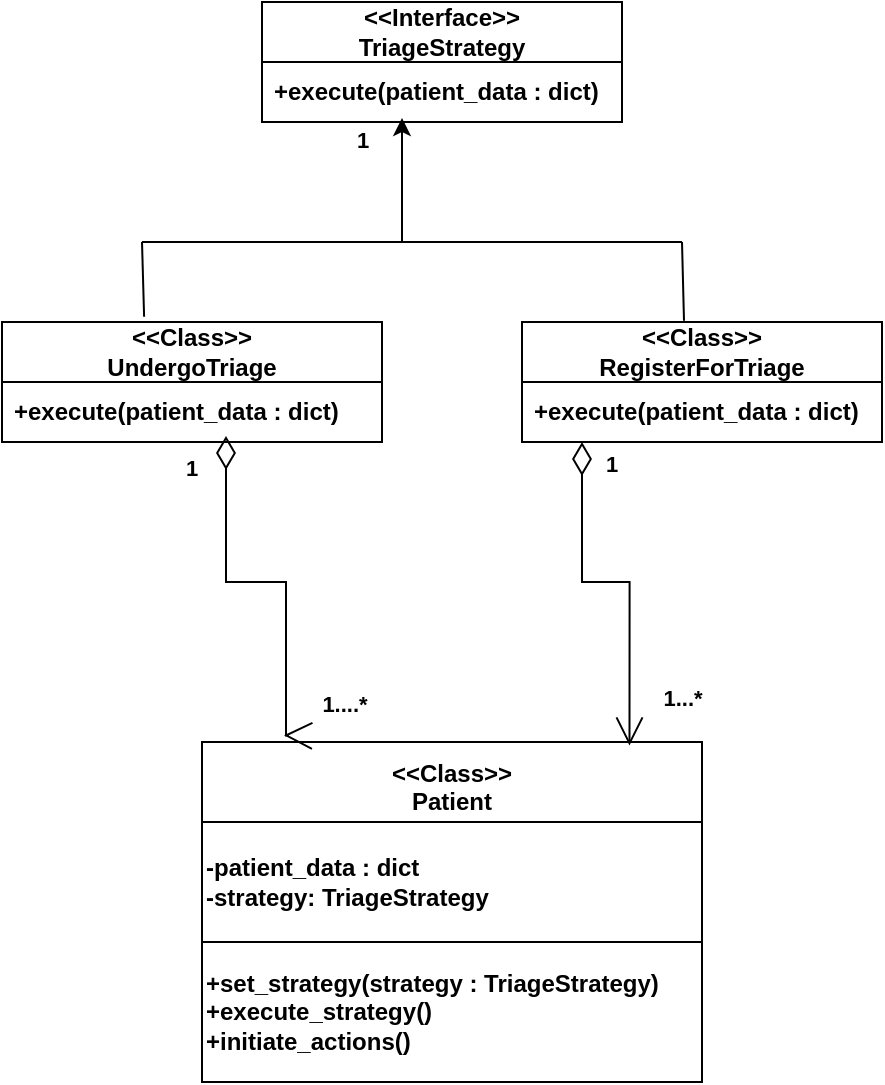 <mxfile version="24.8.3">
  <diagram name="Page-1" id="Czwy5R9cp6WNo2frU7xA">
    <mxGraphModel dx="1213" dy="663" grid="1" gridSize="10" guides="1" tooltips="1" connect="1" arrows="1" fold="1" page="1" pageScale="1" pageWidth="850" pageHeight="1100" math="0" shadow="0">
      <root>
        <mxCell id="0" />
        <mxCell id="1" parent="0" />
        <mxCell id="vd-E9_taxdwKmEMfAn4B-2" value="&amp;lt;&amp;lt;Interface&amp;gt;&amp;gt;&lt;div&gt;TriageStrategy&lt;/div&gt;" style="swimlane;fontStyle=1;childLayout=stackLayout;horizontal=1;startSize=30;horizontalStack=0;resizeParent=1;resizeParentMax=0;resizeLast=0;collapsible=1;marginBottom=0;whiteSpace=wrap;html=1;" parent="1" vertex="1">
          <mxGeometry x="350" y="70" width="180" height="60" as="geometry">
            <mxRectangle x="350" y="70" width="120" height="40" as="alternateBounds" />
          </mxGeometry>
        </mxCell>
        <mxCell id="vd-E9_taxdwKmEMfAn4B-3" value="+execute(patient_data : dict)" style="text;strokeColor=none;fillColor=none;align=left;verticalAlign=middle;spacingLeft=4;spacingRight=4;overflow=hidden;points=[[0,0.5],[1,0.5]];portConstraint=eastwest;rotatable=0;whiteSpace=wrap;html=1;fontStyle=1" parent="vd-E9_taxdwKmEMfAn4B-2" vertex="1">
          <mxGeometry y="30" width="180" height="30" as="geometry" />
        </mxCell>
        <mxCell id="vd-E9_taxdwKmEMfAn4B-6" value="&amp;lt;&amp;lt;Class&amp;gt;&amp;gt;&lt;div&gt;UndergoTriage&lt;/div&gt;" style="swimlane;fontStyle=1;childLayout=stackLayout;horizontal=1;startSize=30;horizontalStack=0;resizeParent=1;resizeParentMax=0;resizeLast=0;collapsible=1;marginBottom=0;whiteSpace=wrap;html=1;" parent="1" vertex="1">
          <mxGeometry x="220" y="230" width="190" height="60" as="geometry">
            <mxRectangle x="350" y="70" width="120" height="40" as="alternateBounds" />
          </mxGeometry>
        </mxCell>
        <mxCell id="vd-E9_taxdwKmEMfAn4B-7" value="+execute(patient_data : dict)" style="text;strokeColor=none;fillColor=none;align=left;verticalAlign=middle;spacingLeft=4;spacingRight=4;overflow=hidden;points=[[0,0.5],[1,0.5]];portConstraint=eastwest;rotatable=0;whiteSpace=wrap;html=1;fontStyle=1" parent="vd-E9_taxdwKmEMfAn4B-6" vertex="1">
          <mxGeometry y="30" width="190" height="30" as="geometry" />
        </mxCell>
        <mxCell id="vd-E9_taxdwKmEMfAn4B-8" value="&amp;lt;&amp;lt;Class&amp;gt;&amp;gt;&lt;div&gt;RegisterForTriage&lt;/div&gt;" style="swimlane;fontStyle=1;childLayout=stackLayout;horizontal=1;startSize=30;horizontalStack=0;resizeParent=1;resizeParentMax=0;resizeLast=0;collapsible=1;marginBottom=0;whiteSpace=wrap;html=1;" parent="1" vertex="1">
          <mxGeometry x="480" y="230" width="180" height="60" as="geometry">
            <mxRectangle x="350" y="70" width="120" height="40" as="alternateBounds" />
          </mxGeometry>
        </mxCell>
        <mxCell id="vd-E9_taxdwKmEMfAn4B-9" value="+execute(patient_data : dict)" style="text;strokeColor=none;fillColor=none;align=left;verticalAlign=middle;spacingLeft=4;spacingRight=4;overflow=hidden;points=[[0,0.5],[1,0.5]];portConstraint=eastwest;rotatable=0;whiteSpace=wrap;html=1;fontStyle=1" parent="vd-E9_taxdwKmEMfAn4B-8" vertex="1">
          <mxGeometry y="30" width="180" height="30" as="geometry" />
        </mxCell>
        <mxCell id="vd-E9_taxdwKmEMfAn4B-10" value="" style="endArrow=classic;html=1;rounded=0;" parent="1" edge="1">
          <mxGeometry width="50" height="50" relative="1" as="geometry">
            <mxPoint x="420" y="190" as="sourcePoint" />
            <mxPoint x="420" y="128" as="targetPoint" />
          </mxGeometry>
        </mxCell>
        <mxCell id="me8746UmVBIyesQKjQAT-4" value="&lt;b&gt;1&lt;/b&gt;" style="edgeLabel;html=1;align=center;verticalAlign=middle;resizable=0;points=[];" vertex="1" connectable="0" parent="vd-E9_taxdwKmEMfAn4B-10">
          <mxGeometry x="0.533" y="-1" relative="1" as="geometry">
            <mxPoint x="-21" y="-4" as="offset" />
          </mxGeometry>
        </mxCell>
        <mxCell id="vd-E9_taxdwKmEMfAn4B-11" value="" style="endArrow=none;html=1;rounded=0;fontStyle=1" parent="1" edge="1">
          <mxGeometry width="50" height="50" relative="1" as="geometry">
            <mxPoint x="290" y="190" as="sourcePoint" />
            <mxPoint x="560" y="190" as="targetPoint" />
          </mxGeometry>
        </mxCell>
        <mxCell id="vd-E9_taxdwKmEMfAn4B-12" value="" style="endArrow=none;html=1;rounded=0;fontStyle=1;exitX=0.374;exitY=-0.044;exitDx=0;exitDy=0;exitPerimeter=0;" parent="1" source="vd-E9_taxdwKmEMfAn4B-6" edge="1">
          <mxGeometry width="50" height="50" relative="1" as="geometry">
            <mxPoint x="430" y="350" as="sourcePoint" />
            <mxPoint x="290" y="190" as="targetPoint" />
          </mxGeometry>
        </mxCell>
        <mxCell id="vd-E9_taxdwKmEMfAn4B-13" value="" style="endArrow=none;html=1;rounded=0;exitX=0.45;exitY=-0.011;exitDx=0;exitDy=0;exitPerimeter=0;fontStyle=1" parent="1" source="vd-E9_taxdwKmEMfAn4B-8" edge="1">
          <mxGeometry width="50" height="50" relative="1" as="geometry">
            <mxPoint x="300" y="240" as="sourcePoint" />
            <mxPoint x="560" y="190" as="targetPoint" />
          </mxGeometry>
        </mxCell>
        <mxCell id="vd-E9_taxdwKmEMfAn4B-27" value="" style="group;fontStyle=1" parent="1" vertex="1" connectable="0">
          <mxGeometry x="320" y="440" width="250" height="170" as="geometry" />
        </mxCell>
        <mxCell id="vd-E9_taxdwKmEMfAn4B-21" value="" style="rounded=0;whiteSpace=wrap;html=1;fontStyle=1" parent="vd-E9_taxdwKmEMfAn4B-27" vertex="1">
          <mxGeometry y="10" width="250.0" height="160" as="geometry" />
        </mxCell>
        <mxCell id="vd-E9_taxdwKmEMfAn4B-22" value="" style="rounded=0;whiteSpace=wrap;html=1;fontStyle=1" parent="vd-E9_taxdwKmEMfAn4B-27" vertex="1">
          <mxGeometry width="250.0" height="40" as="geometry" />
        </mxCell>
        <mxCell id="vd-E9_taxdwKmEMfAn4B-23" value="&amp;lt;&amp;lt;Class&amp;gt;&amp;gt;&lt;br&gt;&lt;span style=&quot;background-color: initial;&quot;&gt;Patient&lt;/span&gt;&lt;div&gt;&lt;span style=&quot;background-color: initial;&quot;&gt;&lt;br&gt;&lt;/span&gt;&lt;/div&gt;" style="text;html=1;align=center;verticalAlign=middle;whiteSpace=wrap;rounded=0;fontStyle=1" parent="vd-E9_taxdwKmEMfAn4B-27" vertex="1">
          <mxGeometry y="20" width="250.0" height="20" as="geometry" />
        </mxCell>
        <mxCell id="vd-E9_taxdwKmEMfAn4B-25" value="&lt;span style=&quot;&quot;&gt;-patient_data : dict&lt;/span&gt;&lt;div style=&quot;&quot;&gt;-strategy: TriageStrategy&lt;/div&gt;" style="rounded=0;whiteSpace=wrap;html=1;align=left;fontStyle=1" parent="vd-E9_taxdwKmEMfAn4B-27" vertex="1">
          <mxGeometry y="40" width="250.0" height="60" as="geometry" />
        </mxCell>
        <mxCell id="vd-E9_taxdwKmEMfAn4B-26" value="&lt;div style=&quot;&quot;&gt;+set_strategy(strategy : TriageStrategy)&lt;div&gt;+execute_strategy()&lt;/div&gt;&lt;div&gt;+initiate_actions()&lt;/div&gt;&lt;/div&gt;" style="rounded=0;whiteSpace=wrap;html=1;align=left;fontStyle=1" parent="vd-E9_taxdwKmEMfAn4B-27" vertex="1">
          <mxGeometry y="100.0" width="250.0" height="70.0" as="geometry" />
        </mxCell>
        <mxCell id="vd-E9_taxdwKmEMfAn4B-29" value="1" style="endArrow=open;html=1;endSize=12;startArrow=diamondThin;startSize=14;startFill=0;edgeStyle=orthogonalEdgeStyle;align=left;verticalAlign=bottom;rounded=0;entryX=0.164;entryY=-0.083;entryDx=0;entryDy=0;entryPerimeter=0;fontStyle=1" parent="1" target="vd-E9_taxdwKmEMfAn4B-22" edge="1">
          <mxGeometry x="-0.73" y="-22" relative="1" as="geometry">
            <mxPoint x="332" y="287" as="sourcePoint" />
            <mxPoint x="362" y="417.988" as="targetPoint" />
            <Array as="points">
              <mxPoint x="332" y="360" />
              <mxPoint x="362" y="360" />
            </Array>
            <mxPoint as="offset" />
          </mxGeometry>
        </mxCell>
        <mxCell id="me8746UmVBIyesQKjQAT-1" value="&lt;b&gt;1....*&lt;/b&gt;" style="edgeLabel;html=1;align=center;verticalAlign=middle;resizable=0;points=[];" vertex="1" connectable="0" parent="vd-E9_taxdwKmEMfAn4B-29">
          <mxGeometry x="0.614" y="2" relative="1" as="geometry">
            <mxPoint x="27" y="18" as="offset" />
          </mxGeometry>
        </mxCell>
        <mxCell id="vd-E9_taxdwKmEMfAn4B-30" value="1" style="endArrow=open;html=1;endSize=12;startArrow=diamondThin;startSize=14;startFill=0;edgeStyle=orthogonalEdgeStyle;align=left;verticalAlign=bottom;rounded=0;fontStyle=1;entryX=0.855;entryY=0.045;entryDx=0;entryDy=0;entryPerimeter=0;" parent="1" target="vd-E9_taxdwKmEMfAn4B-22" edge="1">
          <mxGeometry x="-0.772" y="10" relative="1" as="geometry">
            <mxPoint x="510" y="290" as="sourcePoint" />
            <mxPoint x="534" y="390" as="targetPoint" />
            <Array as="points">
              <mxPoint x="510" y="360" />
              <mxPoint x="534" y="360" />
            </Array>
            <mxPoint as="offset" />
          </mxGeometry>
        </mxCell>
        <mxCell id="me8746UmVBIyesQKjQAT-2" value="&lt;b&gt;1...*&lt;/b&gt;" style="edgeLabel;html=1;align=center;verticalAlign=middle;resizable=0;points=[];" vertex="1" connectable="0" parent="vd-E9_taxdwKmEMfAn4B-30">
          <mxGeometry x="0.683" y="-1" relative="1" as="geometry">
            <mxPoint x="27" y="4" as="offset" />
          </mxGeometry>
        </mxCell>
      </root>
    </mxGraphModel>
  </diagram>
</mxfile>
